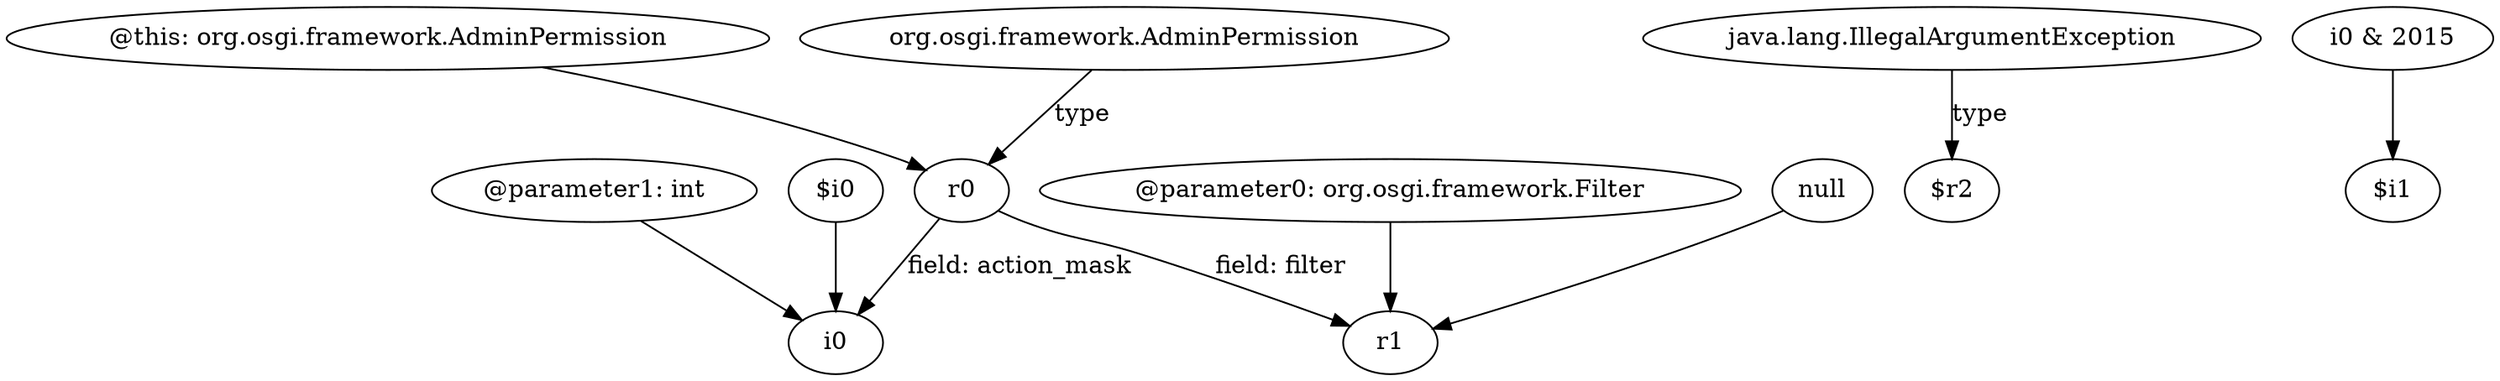 digraph g {
0[label="@parameter0: org.osgi.framework.Filter"]
1[label="r1"]
0->1[label=""]
2[label="r0"]
3[label="i0"]
2->3[label="field: action_mask"]
4[label="@parameter1: int"]
4->3[label=""]
5[label="java.lang.IllegalArgumentException"]
6[label="$r2"]
5->6[label="type"]
7[label="null"]
7->1[label=""]
8[label="i0 & 2015"]
9[label="$i1"]
8->9[label=""]
10[label="@this: org.osgi.framework.AdminPermission"]
10->2[label=""]
11[label="$i0"]
11->3[label=""]
2->1[label="field: filter"]
12[label="org.osgi.framework.AdminPermission"]
12->2[label="type"]
}